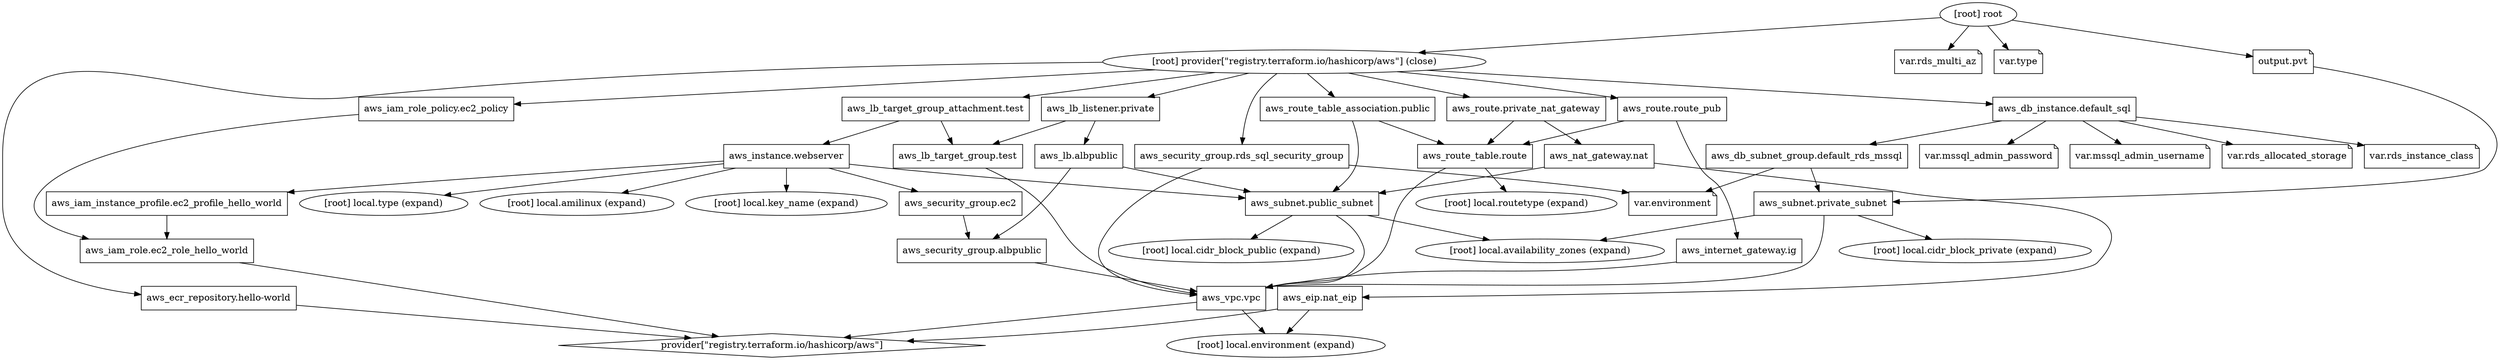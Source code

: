 digraph {
        compound = "true"
        newrank = "true"
        subgraph "root" {
                "[root] aws_db_instance.default_sql (expand)" [label = "aws_db_instance.default_sql", shape = "box"]
                "[root] aws_db_subnet_group.default_rds_mssql (expand)" [label = "aws_db_subnet_group.default_rds_mssql", shape = "box"]
                "[root] aws_ecr_repository.hello-world (expand)" [label = "aws_ecr_repository.hello-world", shape = "box"]
                "[root] aws_eip.nat_eip (expand)" [label = "aws_eip.nat_eip", shape = "box"]
                "[root] aws_iam_instance_profile.ec2_profile_hello_world (expand)" [label = "aws_iam_instance_profile.ec2_profile_hello_world", shape = "box"]
                "[root] aws_iam_role.ec2_role_hello_world (expand)" [label = "aws_iam_role.ec2_role_hello_world", shape = "box"]
                "[root] aws_iam_role_policy.ec2_policy (expand)" [label = "aws_iam_role_policy.ec2_policy", shape = "box"]
                "[root] aws_instance.webserver (expand)" [label = "aws_instance.webserver", shape = "box"]
                "[root] aws_internet_gateway.ig (expand)" [label = "aws_internet_gateway.ig", shape = "box"]
                "[root] aws_lb.albpublic (expand)" [label = "aws_lb.albpublic", shape = "box"]
                "[root] aws_lb_listener.private (expand)" [label = "aws_lb_listener.private", shape = "box"]
                "[root] aws_lb_target_group.test (expand)" [label = "aws_lb_target_group.test", shape = "box"]
                "[root] aws_lb_target_group_attachment.test (expand)" [label = "aws_lb_target_group_attachment.test", shape = "box"]
                "[root] aws_nat_gateway.nat (expand)" [label = "aws_nat_gateway.nat", shape = "box"]
                "[root] aws_route.private_nat_gateway (expand)" [label = "aws_route.private_nat_gateway", shape = "box"]
                "[root] aws_route.route_pub (expand)" [label = "aws_route.route_pub", shape = "box"]
                "[root] aws_route_table.route (expand)" [label = "aws_route_table.route", shape = "box"]
                "[root] aws_route_table_association.public (expand)" [label = "aws_route_table_association.public", shape = "box"]
                "[root] aws_security_group.albpublic (expand)" [label = "aws_security_group.albpublic", shape = "box"]
                "[root] aws_security_group.ec2 (expand)" [label = "aws_security_group.ec2", shape = "box"]
                "[root] aws_security_group.rds_sql_security_group (expand)" [label = "aws_security_group.rds_sql_security_group", shape = "box"]
                "[root] aws_subnet.private_subnet (expand)" [label = "aws_subnet.private_subnet", shape = "box"]
                "[root] aws_subnet.public_subnet (expand)" [label = "aws_subnet.public_subnet", shape = "box"]
                "[root] aws_vpc.vpc (expand)" [label = "aws_vpc.vpc", shape = "box"]
                "[root] output.pvt" [label = "output.pvt", shape = "note"]
                "[root] provider[\"registry.terraform.io/hashicorp/aws\"]" [label = "provider[\"registry.terraform.io/hashicorp/aws\"]", shape = "diamond"]
                "[root] var.environment" [label = "var.environment", shape = "note"]
                "[root] var.mssql_admin_password" [label = "var.mssql_admin_password", shape = "note"]
                "[root] var.mssql_admin_username" [label = "var.mssql_admin_username", shape = "note"]
                "[root] var.rds_allocated_storage" [label = "var.rds_allocated_storage", shape = "note"]
                "[root] var.rds_instance_class" [label = "var.rds_instance_class", shape = "note"]
                "[root] var.rds_multi_az" [label = "var.rds_multi_az", shape = "note"]
                "[root] var.type" [label = "var.type", shape = "note"]
                "[root] aws_db_instance.default_sql (expand)" -> "[root] aws_db_subnet_group.default_rds_mssql (expand)"
                "[root] aws_db_instance.default_sql (expand)" -> "[root] var.mssql_admin_password"
                "[root] aws_db_instance.default_sql (expand)" -> "[root] var.mssql_admin_username"
                "[root] aws_db_instance.default_sql (expand)" -> "[root] var.rds_allocated_storage"
                "[root] aws_db_instance.default_sql (expand)" -> "[root] var.rds_instance_class"
                "[root] aws_db_subnet_group.default_rds_mssql (expand)" -> "[root] aws_subnet.private_subnet (expand)"
                "[root] aws_db_subnet_group.default_rds_mssql (expand)" -> "[root] var.environment"
                "[root] aws_ecr_repository.hello-world (expand)" -> "[root] provider[\"registry.terraform.io/hashicorp/aws\"]"
                "[root] aws_eip.nat_eip (expand)" -> "[root] local.environment (expand)"
                "[root] aws_eip.nat_eip (expand)" -> "[root] provider[\"registry.terraform.io/hashicorp/aws\"]"
                "[root] aws_iam_instance_profile.ec2_profile_hello_world (expand)" -> "[root] aws_iam_role.ec2_role_hello_world (expand)"
                "[root] aws_iam_role.ec2_role_hello_world (expand)" -> "[root] provider[\"registry.terraform.io/hashicorp/aws\"]"
                "[root] aws_iam_role_policy.ec2_policy (expand)" -> "[root] aws_iam_role.ec2_role_hello_world (expand)"
                "[root] aws_instance.webserver (expand)" -> "[root] aws_iam_instance_profile.ec2_profile_hello_world (expand)"
                "[root] aws_instance.webserver (expand)" -> "[root] aws_security_group.ec2 (expand)"
                "[root] aws_instance.webserver (expand)" -> "[root] aws_subnet.public_subnet (expand)"
                "[root] aws_instance.webserver (expand)" -> "[root] local.amilinux (expand)"
                "[root] aws_instance.webserver (expand)" -> "[root] local.key_name (expand)"
                "[root] aws_instance.webserver (expand)" -> "[root] local.type (expand)"
                "[root] aws_internet_gateway.ig (expand)" -> "[root] aws_vpc.vpc (expand)"
                "[root] aws_lb.albpublic (expand)" -> "[root] aws_security_group.albpublic (expand)"
                "[root] aws_lb.albpublic (expand)" -> "[root] aws_subnet.public_subnet (expand)"
                "[root] aws_lb_listener.private (expand)" -> "[root] aws_lb.albpublic (expand)"
                "[root] aws_lb_listener.private (expand)" -> "[root] aws_lb_target_group.test (expand)"
                "[root] aws_lb_target_group.test (expand)" -> "[root] aws_vpc.vpc (expand)"
                "[root] aws_lb_target_group_attachment.test (expand)" -> "[root] aws_instance.webserver (expand)"
                "[root] aws_lb_target_group_attachment.test (expand)" -> "[root] aws_lb_target_group.test (expand)"
                "[root] aws_nat_gateway.nat (expand)" -> "[root] aws_eip.nat_eip (expand)"
                "[root] aws_nat_gateway.nat (expand)" -> "[root] aws_subnet.public_subnet (expand)"
                "[root] aws_route.private_nat_gateway (expand)" -> "[root] aws_nat_gateway.nat (expand)"
                "[root] aws_route.private_nat_gateway (expand)" -> "[root] aws_route_table.route (expand)"
                "[root] aws_route.route_pub (expand)" -> "[root] aws_internet_gateway.ig (expand)"
                "[root] aws_route.route_pub (expand)" -> "[root] aws_route_table.route (expand)"
                "[root] aws_route_table.route (expand)" -> "[root] aws_vpc.vpc (expand)"
                "[root] aws_route_table.route (expand)" -> "[root] local.routetype (expand)"
                "[root] aws_route_table_association.public (expand)" -> "[root] aws_route_table.route (expand)"
                "[root] aws_route_table_association.public (expand)" -> "[root] aws_subnet.public_subnet (expand)"
                "[root] aws_security_group.albpublic (expand)" -> "[root] aws_vpc.vpc (expand)"
                "[root] aws_security_group.ec2 (expand)" -> "[root] aws_security_group.albpublic (expand)"
                "[root] aws_security_group.rds_sql_security_group (expand)" -> "[root] aws_vpc.vpc (expand)"
                "[root] aws_security_group.rds_sql_security_group (expand)" -> "[root] var.environment"
                "[root] aws_subnet.private_subnet (expand)" -> "[root] aws_vpc.vpc (expand)"
                "[root] aws_subnet.private_subnet (expand)" -> "[root] local.availability_zones (expand)"
                "[root] aws_subnet.private_subnet (expand)" -> "[root] local.cidr_block_private (expand)"
                "[root] aws_subnet.public_subnet (expand)" -> "[root] aws_vpc.vpc (expand)"
                "[root] aws_subnet.public_subnet (expand)" -> "[root] local.availability_zones (expand)"
                "[root] aws_subnet.public_subnet (expand)" -> "[root] local.cidr_block_public (expand)"
                "[root] aws_vpc.vpc (expand)" -> "[root] local.environment (expand)"
                "[root] aws_vpc.vpc (expand)" -> "[root] provider[\"registry.terraform.io/hashicorp/aws\"]"
                "[root] output.pvt" -> "[root] aws_subnet.private_subnet (expand)"
                "[root] provider[\"registry.terraform.io/hashicorp/aws\"] (close)" -> "[root] aws_db_instance.default_sql (expand)"
                "[root] provider[\"registry.terraform.io/hashicorp/aws\"] (close)" -> "[root] aws_ecr_repository.hello-world (expand)"
                "[root] provider[\"registry.terraform.io/hashicorp/aws\"] (close)" -> "[root] aws_iam_role_policy.ec2_policy (expand)"
                "[root] provider[\"registry.terraform.io/hashicorp/aws\"] (close)" -> "[root] aws_lb_listener.private (expand)"
                "[root] provider[\"registry.terraform.io/hashicorp/aws\"] (close)" -> "[root] aws_lb_target_group_attachment.test (expand)"
                "[root] provider[\"registry.terraform.io/hashicorp/aws\"] (close)" -> "[root] aws_route.private_nat_gateway (expand)"
                "[root] provider[\"registry.terraform.io/hashicorp/aws\"] (close)" -> "[root] aws_route.route_pub (expand)"
                "[root] provider[\"registry.terraform.io/hashicorp/aws\"] (close)" -> "[root] aws_route_table_association.public (expand)"
                "[root] provider[\"registry.terraform.io/hashicorp/aws\"] (close)" -> "[root] aws_security_group.rds_sql_security_group (expand)"
                "[root] root" -> "[root] output.pvt"
                "[root] root" -> "[root] provider[\"registry.terraform.io/hashicorp/aws\"] (close)"
                "[root] root" -> "[root] var.rds_multi_az"
                "[root] root" -> "[root] var.type"
        }
}
